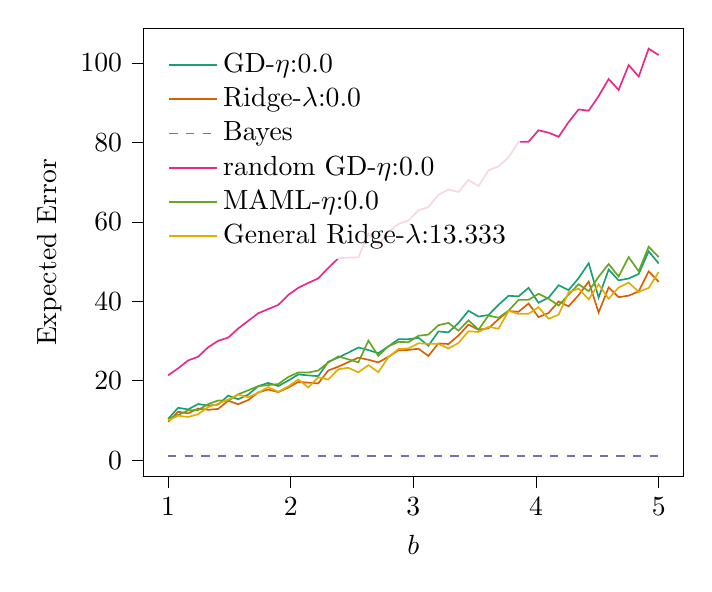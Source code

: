 % This file was created with tikzplotlib v0.10.1.
\begin{tikzpicture}

\definecolor{chocolate217952}{RGB}{217,95,2}
\definecolor{darkcyan27158119}{RGB}{27,158,119}
\definecolor{darkgray176}{RGB}{176,176,176}
\definecolor{deeppink23141138}{RGB}{231,41,138}
\definecolor{lightslategray117112179}{RGB}{117,112,179}
\definecolor{olivedrab10216630}{RGB}{102,166,30}
\definecolor{orange2301712}{RGB}{230,171,2}

\begin{axis}[
legend cell align={left},
legend style={
  fill opacity=0.8,
  draw opacity=1,
  text opacity=1,
  at={(0.03,0.97)},
  anchor=north west,
  draw=none
},
tick align=outside,
tick pos=left,
x grid style={darkgray176},
xlabel={\(\displaystyle b\)},
xmin=0.8, xmax=5.2,
xtick style={color=black},
y grid style={darkgray176},
ylabel={Expected Error},
ymin=-4.13, ymax=108.728,
ytick style={color=black}
]
\addplot [semithick, darkcyan27158119]
table {%
1 10.388
1.082 13.19
1.163 12.759
1.245 14.133
1.327 13.722
1.408 13.986
1.49 16.247
1.571 15.325
1.653 16.494
1.735 18.624
1.816 19.436
1.898 18.648
1.98 20.023
2.061 21.567
2.143 21.334
2.224 21.144
2.306 24.776
2.388 25.825
2.469 27.053
2.551 28.347
2.633 27.708
2.714 26.927
2.796 28.628
2.878 30.436
2.959 30.444
3.041 30.798
3.122 28.812
3.204 32.387
3.286 32.177
3.367 34.514
3.449 37.593
3.531 36.147
3.612 36.538
3.694 39.107
3.776 41.364
3.857 41.225
3.939 43.37
4.02 39.609
4.102 40.897
4.184 44.027
4.265 42.794
4.347 45.819
4.429 49.564
4.51 40.932
4.592 47.978
4.673 45.255
4.755 45.725
4.837 46.877
4.918 52.576
5 49.499
};
\addlegendentry{GD-$\eta$:0.0}
\addplot [semithick, chocolate217952]
table {%
1 9.64
1.082 12.191
1.163 11.772
1.245 12.997
1.327 12.676
1.408 12.893
1.49 14.962
1.571 14.074
1.653 15.117
1.735 17.046
1.816 17.767
1.898 17.129
1.98 18.263
2.061 19.691
2.143 19.513
2.224 19.314
2.306 22.588
2.388 23.534
2.469 24.659
2.551 25.797
2.633 25.266
2.714 24.594
2.796 26.017
2.878 27.662
2.959 27.745
3.041 28.049
3.122 26.23
3.204 29.377
3.286 29.237
3.367 31.367
3.449 34.111
3.531 32.821
3.612 33.208
3.694 35.478
3.776 37.546
3.857 37.349
3.939 39.422
4.02 36.01
4.102 37.049
4.184 39.944
4.265 38.716
4.347 41.547
4.429 44.951
4.51 37.177
4.592 43.481
4.673 41.026
4.755 41.406
4.837 42.495
4.918 47.527
5 44.88
};
\addlegendentry{Ridge-$\lambda$:0.0}
\addplot [semithick, lightslategray117112179, dashed]
table {%
1 1.0
1.082 1.0
1.163 1.0
1.245 1.0
1.327 1.0
1.408 1.0
1.49 1.0
1.571 1.0
1.653 1.0
1.735 1.0
1.816 1.0
1.898 1.0
1.98 1.0
2.061 1.0
2.143 1.0
2.224 1.0
2.306 1.0
2.388 1.0
2.469 1.0
2.551 1.0
2.633 1.0
2.714 1.0
2.796 1.0
2.878 1.0
2.959 1.0
3.041 1.0
3.122 1.0
3.204 1.0
3.286 1.0
3.367 1.0
3.449 1.0
3.531 1.0
3.612 1.0
3.694 1.0
3.776 1.0
3.857 1.0
3.939 1.0
4.02 1.0
4.102 1.0
4.184 1.0
4.265 1.0
4.347 1.0
4.429 1.0
4.51 1.0
4.592 1.0
4.673 1.0
4.755 1.0
4.837 1.0
4.918 1.0
5 1.0
};
\addlegendentry{Bayes}
\addplot [semithick, deeppink23141138]
table {%
1 21.359
1.082 23.122
1.163 25.096
1.245 26.044
1.327 28.428
1.408 30.035
1.49 30.846
1.571 33.13
1.653 35.058
1.735 36.979
1.816 38.027
1.898 39.079
1.98 41.588
2.061 43.379
2.143 44.608
2.224 45.744
2.306 48.4
2.388 50.83
2.469 50.98
2.551 51.048
2.633 57.024
2.714 54.285
2.796 57.41
2.878 59.448
2.959 60.299
3.041 62.884
3.122 63.699
3.204 66.787
3.286 68.125
3.367 67.515
3.449 70.515
3.531 68.994
3.612 72.943
3.694 73.985
3.776 76.243
3.857 80.102
3.939 80.17
4.02 83.037
4.102 82.43
4.184 81.396
4.265 85.084
4.347 88.287
4.429 87.966
4.51 91.636
4.592 95.944
4.673 93.194
4.755 99.455
4.837 96.561
4.918 103.598
5 101.948
};
\addlegendentry{random GD-$\eta$:0.0}
\addplot [semithick, olivedrab10216630]
table {%
1 10.4
1.082 11.367
1.163 12.526
1.245 12.603
1.327 14.106
1.408 15.015
1.49 14.953
1.571 16.569
1.653 17.579
1.735 18.628
1.816 18.891
1.898 19.15
1.98 20.941
2.061 22.077
2.143 22.046
2.224 22.564
2.306 24.585
2.388 26.127
2.469 25.382
2.551 24.619
2.633 30.074
2.714 26.255
2.796 28.656
2.878 29.773
2.959 29.689
3.041 31.311
3.122 31.591
3.204 33.98
3.286 34.551
3.367 32.598
3.449 35.203
3.531 32.841
3.612 36.41
3.694 35.836
3.776 37.631
3.857 40.334
3.939 40.357
4.02 41.876
4.102 40.636
4.184 38.918
4.265 41.657
4.347 44.296
4.429 42.53
4.51 46.175
4.592 49.372
4.673 46.223
4.755 51.111
4.837 47.531
4.918 53.724
5 51.115
};
\addlegendentry{MAML-$\eta$:0.0}
\addplot [semithick, orange2301712]
table {%
1 10.001
1.082 11.183
1.163 10.861
1.245 11.563
1.327 13.38
1.408 14.18
1.49 15.275
1.571 16.502
1.653 15.822
1.735 16.968
1.816 18.383
1.898 17.201
1.98 18.555
2.061 20.31
2.143 18.296
2.224 20.849
2.306 20.294
2.388 22.885
2.469 23.254
2.551 22.103
2.633 23.925
2.714 22.149
2.796 25.948
2.878 27.96
2.959 28.116
3.041 29.416
3.122 29.285
3.204 29.256
3.286 28.087
3.367 29.5
3.449 32.448
3.531 32.258
3.612 33.559
3.694 33.078
3.776 37.561
3.857 36.81
3.939 36.846
4.02 38.498
4.102 35.582
4.184 36.601
4.265 42.237
4.347 43.192
4.429 40.489
4.51 44.271
4.592 40.602
4.673 43.453
4.755 44.705
4.837 42.358
4.918 43.353
5 47.36
};
\addlegendentry{General Ridge-$\lambda$:13.333}
\end{axis}

\end{tikzpicture}
